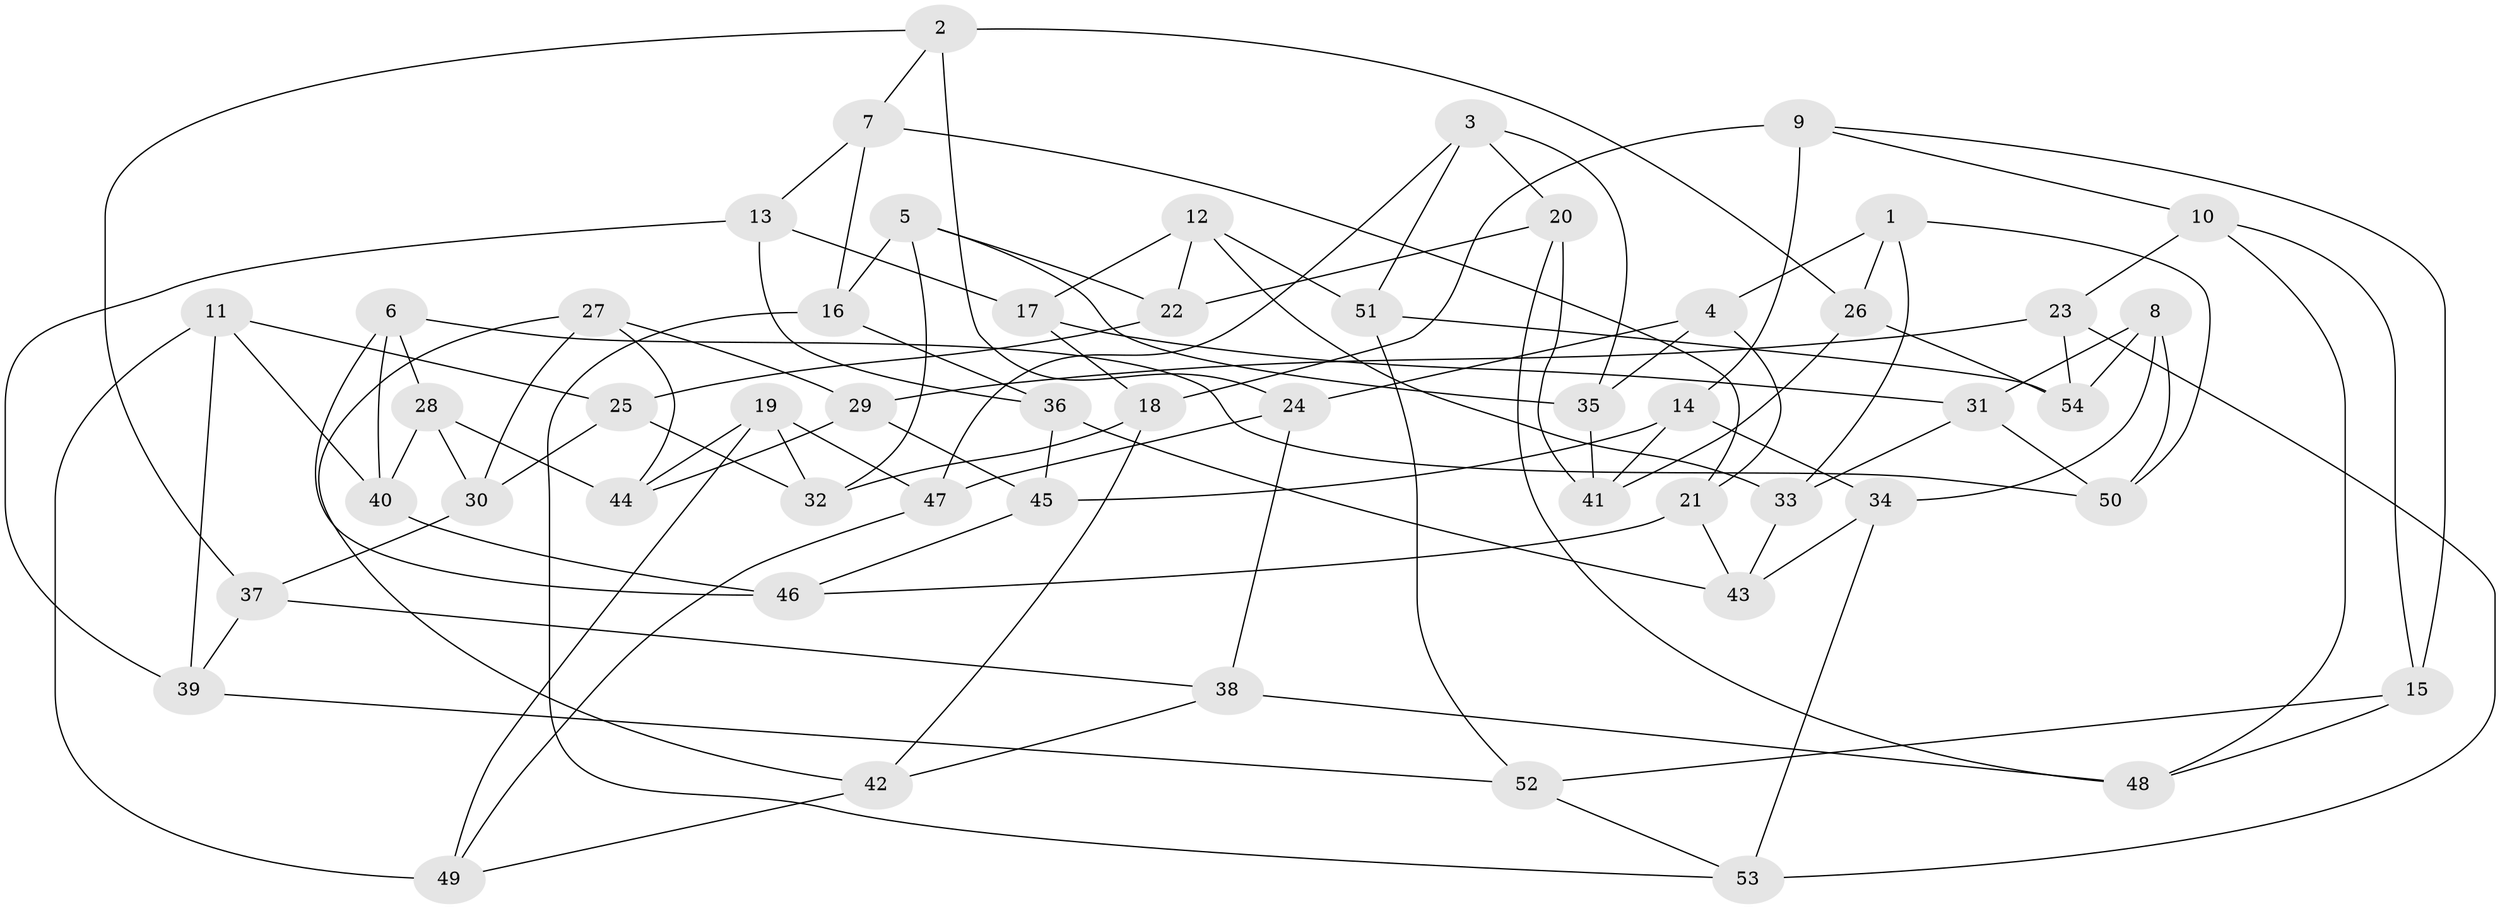 // Generated by graph-tools (version 1.1) at 2025/26/03/09/25 03:26:57]
// undirected, 54 vertices, 108 edges
graph export_dot {
graph [start="1"]
  node [color=gray90,style=filled];
  1;
  2;
  3;
  4;
  5;
  6;
  7;
  8;
  9;
  10;
  11;
  12;
  13;
  14;
  15;
  16;
  17;
  18;
  19;
  20;
  21;
  22;
  23;
  24;
  25;
  26;
  27;
  28;
  29;
  30;
  31;
  32;
  33;
  34;
  35;
  36;
  37;
  38;
  39;
  40;
  41;
  42;
  43;
  44;
  45;
  46;
  47;
  48;
  49;
  50;
  51;
  52;
  53;
  54;
  1 -- 4;
  1 -- 50;
  1 -- 26;
  1 -- 33;
  2 -- 24;
  2 -- 26;
  2 -- 7;
  2 -- 37;
  3 -- 35;
  3 -- 47;
  3 -- 51;
  3 -- 20;
  4 -- 24;
  4 -- 21;
  4 -- 35;
  5 -- 22;
  5 -- 16;
  5 -- 32;
  5 -- 35;
  6 -- 28;
  6 -- 40;
  6 -- 50;
  6 -- 46;
  7 -- 21;
  7 -- 16;
  7 -- 13;
  8 -- 34;
  8 -- 54;
  8 -- 31;
  8 -- 50;
  9 -- 18;
  9 -- 14;
  9 -- 15;
  9 -- 10;
  10 -- 23;
  10 -- 15;
  10 -- 48;
  11 -- 25;
  11 -- 40;
  11 -- 39;
  11 -- 49;
  12 -- 22;
  12 -- 51;
  12 -- 33;
  12 -- 17;
  13 -- 39;
  13 -- 36;
  13 -- 17;
  14 -- 45;
  14 -- 41;
  14 -- 34;
  15 -- 52;
  15 -- 48;
  16 -- 36;
  16 -- 53;
  17 -- 31;
  17 -- 18;
  18 -- 42;
  18 -- 32;
  19 -- 44;
  19 -- 47;
  19 -- 49;
  19 -- 32;
  20 -- 41;
  20 -- 48;
  20 -- 22;
  21 -- 43;
  21 -- 46;
  22 -- 25;
  23 -- 29;
  23 -- 54;
  23 -- 53;
  24 -- 38;
  24 -- 47;
  25 -- 30;
  25 -- 32;
  26 -- 41;
  26 -- 54;
  27 -- 29;
  27 -- 44;
  27 -- 30;
  27 -- 42;
  28 -- 30;
  28 -- 44;
  28 -- 40;
  29 -- 44;
  29 -- 45;
  30 -- 37;
  31 -- 33;
  31 -- 50;
  33 -- 43;
  34 -- 53;
  34 -- 43;
  35 -- 41;
  36 -- 45;
  36 -- 43;
  37 -- 38;
  37 -- 39;
  38 -- 42;
  38 -- 48;
  39 -- 52;
  40 -- 46;
  42 -- 49;
  45 -- 46;
  47 -- 49;
  51 -- 52;
  51 -- 54;
  52 -- 53;
}
